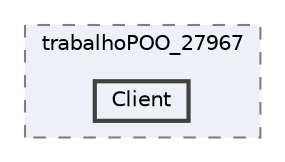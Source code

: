 digraph "Trash/trabalhoPOO_27967/Client"
{
 // LATEX_PDF_SIZE
  bgcolor="transparent";
  edge [fontname=Helvetica,fontsize=10,labelfontname=Helvetica,labelfontsize=10];
  node [fontname=Helvetica,fontsize=10,shape=box,height=0.2,width=0.4];
  compound=true
  subgraph clusterdir_91feb56f7bdbb9631ac6182d0a128a03 {
    graph [ bgcolor="#edf0f7", pencolor="grey50", label="trabalhoPOO_27967", fontname=Helvetica,fontsize=10 style="filled,dashed", URL="dir_91feb56f7bdbb9631ac6182d0a128a03.html",tooltip=""]
  dir_1f265190986b24b9bf89ed10673bbaa9 [label="Client", fillcolor="#edf0f7", color="grey25", style="filled,bold", URL="dir_1f265190986b24b9bf89ed10673bbaa9.html",tooltip=""];
  }
}
